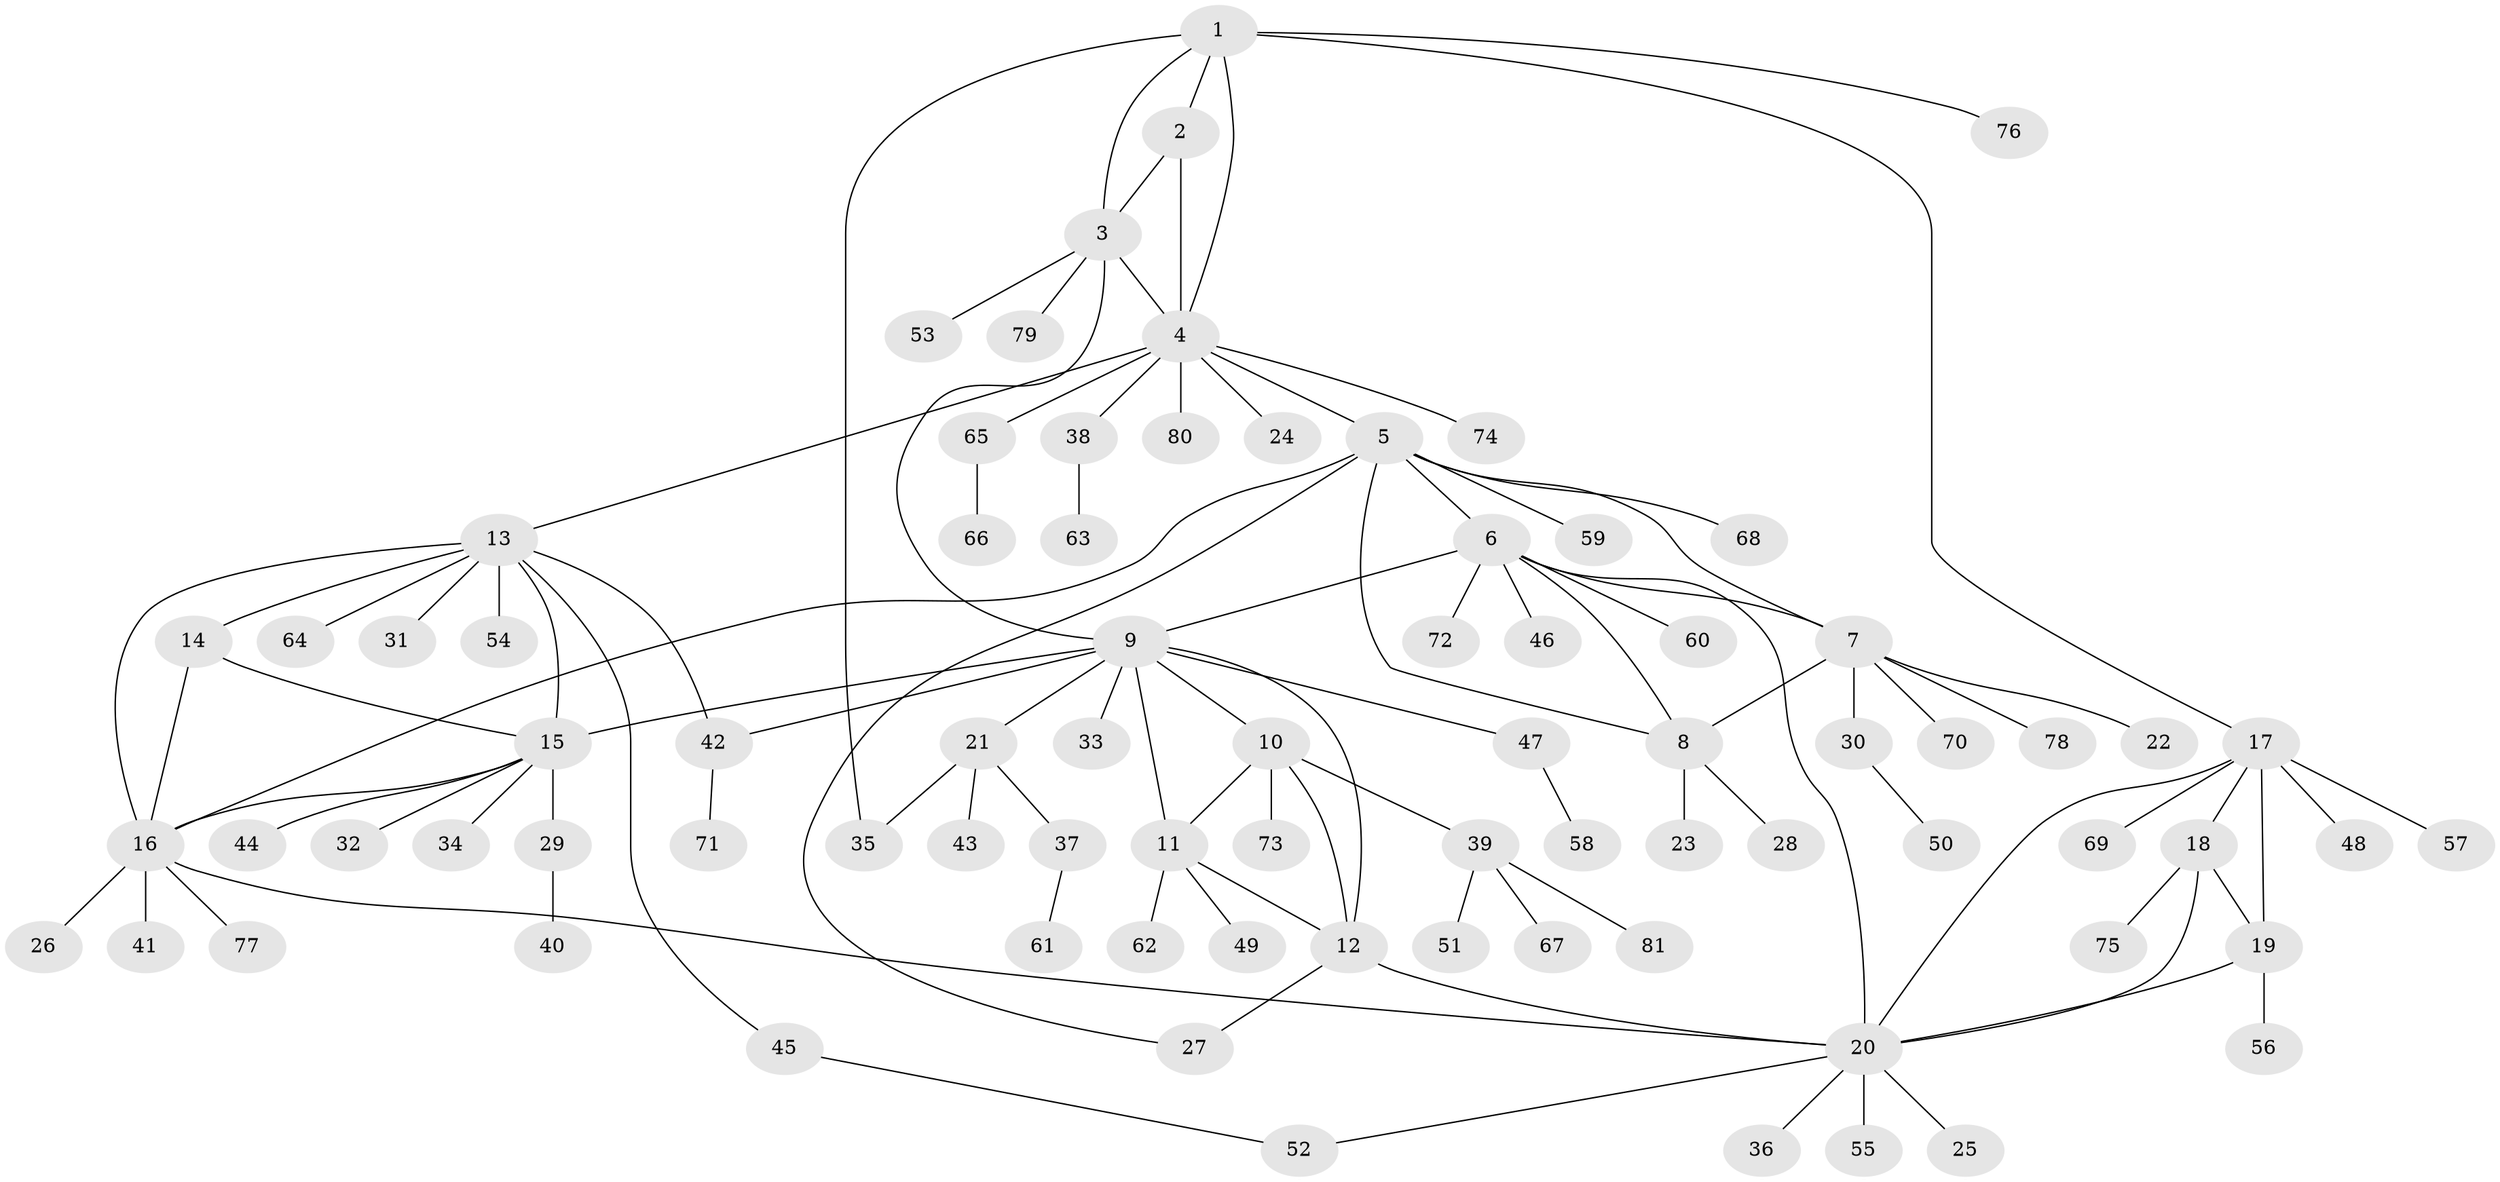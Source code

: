 // Generated by graph-tools (version 1.1) at 2025/11/02/27/25 16:11:33]
// undirected, 81 vertices, 105 edges
graph export_dot {
graph [start="1"]
  node [color=gray90,style=filled];
  1;
  2;
  3;
  4;
  5;
  6;
  7;
  8;
  9;
  10;
  11;
  12;
  13;
  14;
  15;
  16;
  17;
  18;
  19;
  20;
  21;
  22;
  23;
  24;
  25;
  26;
  27;
  28;
  29;
  30;
  31;
  32;
  33;
  34;
  35;
  36;
  37;
  38;
  39;
  40;
  41;
  42;
  43;
  44;
  45;
  46;
  47;
  48;
  49;
  50;
  51;
  52;
  53;
  54;
  55;
  56;
  57;
  58;
  59;
  60;
  61;
  62;
  63;
  64;
  65;
  66;
  67;
  68;
  69;
  70;
  71;
  72;
  73;
  74;
  75;
  76;
  77;
  78;
  79;
  80;
  81;
  1 -- 2;
  1 -- 3;
  1 -- 4;
  1 -- 17;
  1 -- 35;
  1 -- 76;
  2 -- 3;
  2 -- 4;
  3 -- 4;
  3 -- 9;
  3 -- 53;
  3 -- 79;
  4 -- 5;
  4 -- 13;
  4 -- 24;
  4 -- 38;
  4 -- 65;
  4 -- 74;
  4 -- 80;
  5 -- 6;
  5 -- 7;
  5 -- 8;
  5 -- 16;
  5 -- 27;
  5 -- 59;
  5 -- 68;
  6 -- 7;
  6 -- 8;
  6 -- 9;
  6 -- 20;
  6 -- 46;
  6 -- 60;
  6 -- 72;
  7 -- 8;
  7 -- 22;
  7 -- 30;
  7 -- 70;
  7 -- 78;
  8 -- 23;
  8 -- 28;
  9 -- 10;
  9 -- 11;
  9 -- 12;
  9 -- 15;
  9 -- 21;
  9 -- 33;
  9 -- 42;
  9 -- 47;
  10 -- 11;
  10 -- 12;
  10 -- 39;
  10 -- 73;
  11 -- 12;
  11 -- 49;
  11 -- 62;
  12 -- 20;
  12 -- 27;
  13 -- 14;
  13 -- 15;
  13 -- 16;
  13 -- 31;
  13 -- 42;
  13 -- 45;
  13 -- 54;
  13 -- 64;
  14 -- 15;
  14 -- 16;
  15 -- 16;
  15 -- 29;
  15 -- 32;
  15 -- 34;
  15 -- 44;
  16 -- 20;
  16 -- 26;
  16 -- 41;
  16 -- 77;
  17 -- 18;
  17 -- 19;
  17 -- 20;
  17 -- 48;
  17 -- 57;
  17 -- 69;
  18 -- 19;
  18 -- 20;
  18 -- 75;
  19 -- 20;
  19 -- 56;
  20 -- 25;
  20 -- 36;
  20 -- 52;
  20 -- 55;
  21 -- 35;
  21 -- 37;
  21 -- 43;
  29 -- 40;
  30 -- 50;
  37 -- 61;
  38 -- 63;
  39 -- 51;
  39 -- 67;
  39 -- 81;
  42 -- 71;
  45 -- 52;
  47 -- 58;
  65 -- 66;
}
